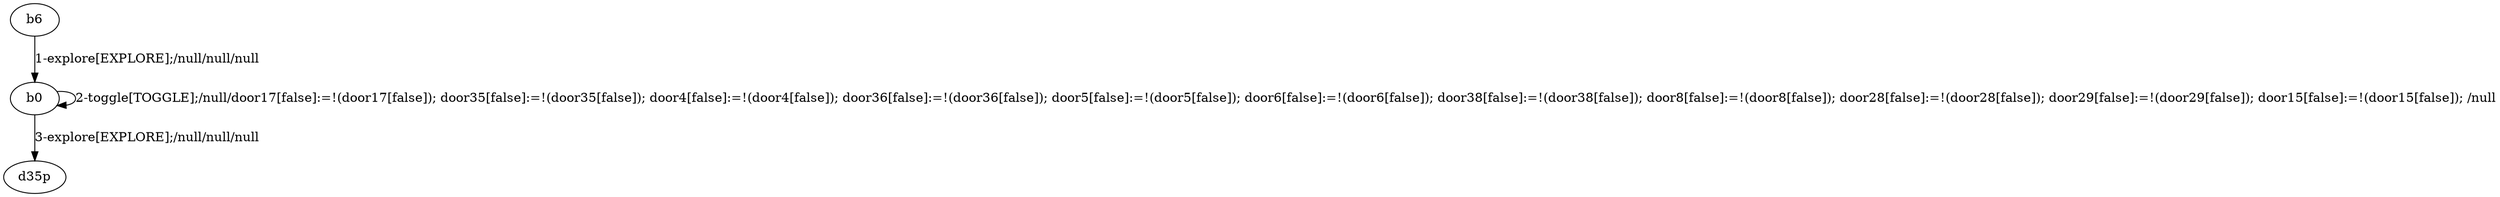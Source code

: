 # Total number of goals covered by this test: 1
# b0 --> b0

digraph g {
"b6" -> "b0" [label = "1-explore[EXPLORE];/null/null/null"];
"b0" -> "b0" [label = "2-toggle[TOGGLE];/null/door17[false]:=!(door17[false]); door35[false]:=!(door35[false]); door4[false]:=!(door4[false]); door36[false]:=!(door36[false]); door5[false]:=!(door5[false]); door6[false]:=!(door6[false]); door38[false]:=!(door38[false]); door8[false]:=!(door8[false]); door28[false]:=!(door28[false]); door29[false]:=!(door29[false]); door15[false]:=!(door15[false]); /null"];
"b0" -> "d35p" [label = "3-explore[EXPLORE];/null/null/null"];
}